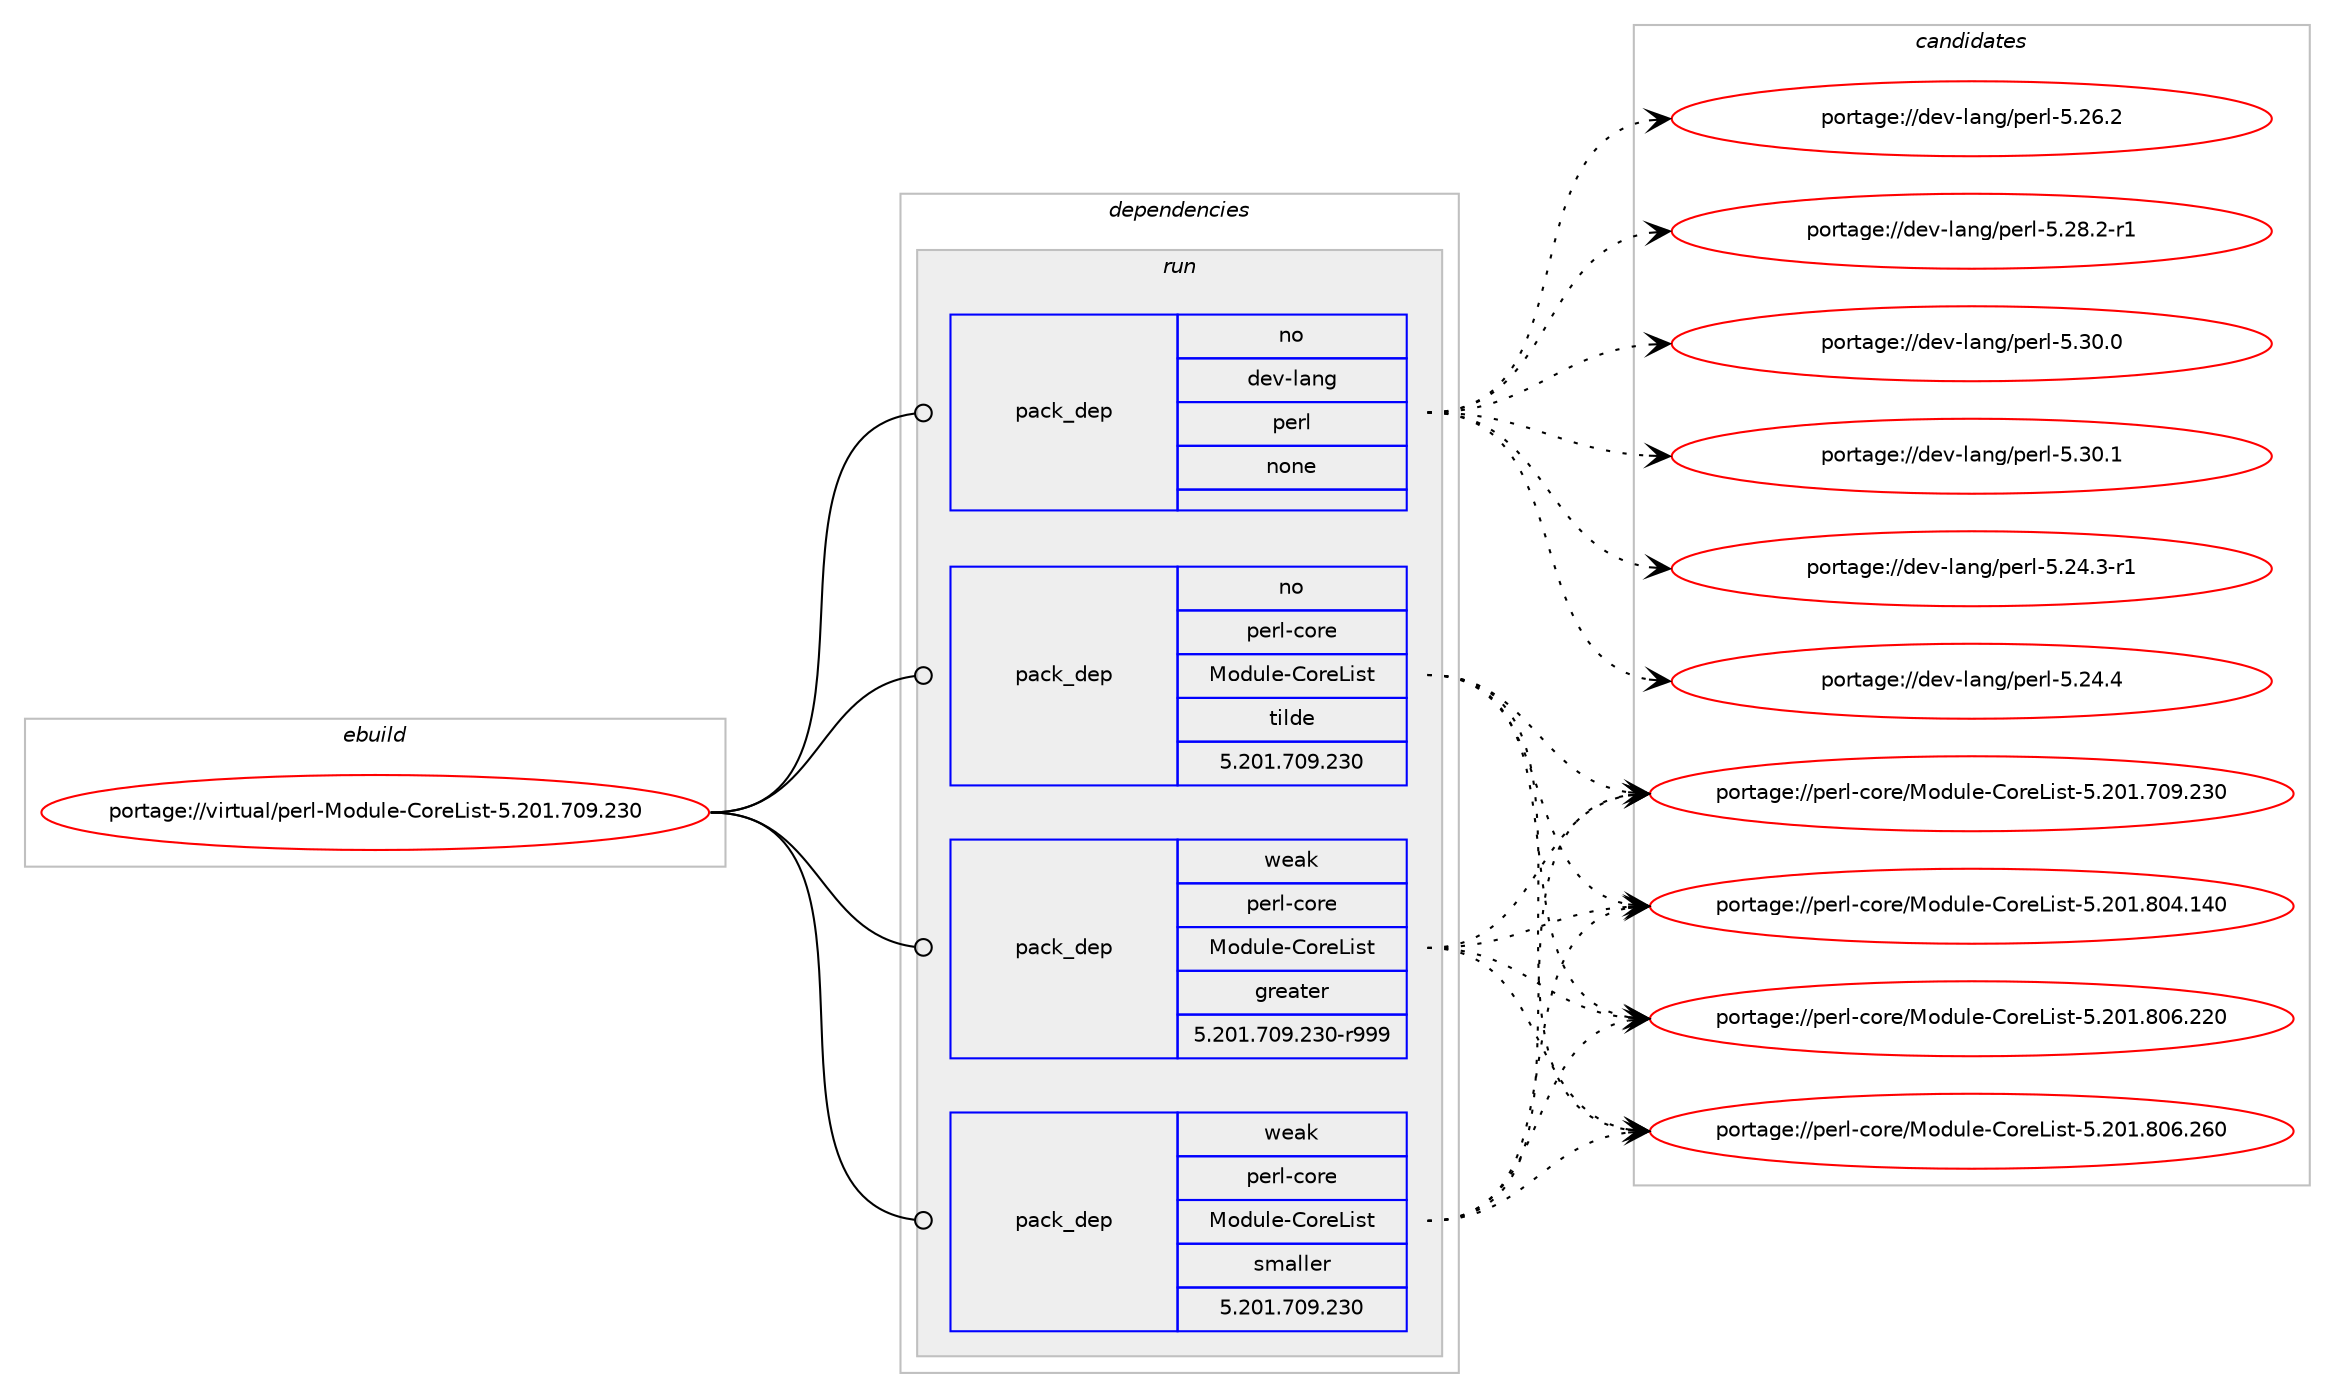digraph prolog {

# *************
# Graph options
# *************

newrank=true;
concentrate=true;
compound=true;
graph [rankdir=LR,fontname=Helvetica,fontsize=10,ranksep=1.5];#, ranksep=2.5, nodesep=0.2];
edge  [arrowhead=vee];
node  [fontname=Helvetica,fontsize=10];

# **********
# The ebuild
# **********

subgraph cluster_leftcol {
color=gray;
rank=same;
label=<<i>ebuild</i>>;
id [label="portage://virtual/perl-Module-CoreList-5.201.709.230", color=red, width=4, href="../virtual/perl-Module-CoreList-5.201.709.230.svg"];
}

# ****************
# The dependencies
# ****************

subgraph cluster_midcol {
color=gray;
label=<<i>dependencies</i>>;
subgraph cluster_compile {
fillcolor="#eeeeee";
style=filled;
label=<<i>compile</i>>;
}
subgraph cluster_compileandrun {
fillcolor="#eeeeee";
style=filled;
label=<<i>compile and run</i>>;
}
subgraph cluster_run {
fillcolor="#eeeeee";
style=filled;
label=<<i>run</i>>;
subgraph pack322514 {
dependency435066 [label=<<TABLE BORDER="0" CELLBORDER="1" CELLSPACING="0" CELLPADDING="4" WIDTH="220"><TR><TD ROWSPAN="6" CELLPADDING="30">pack_dep</TD></TR><TR><TD WIDTH="110">no</TD></TR><TR><TD>dev-lang</TD></TR><TR><TD>perl</TD></TR><TR><TD>none</TD></TR><TR><TD></TD></TR></TABLE>>, shape=none, color=blue];
}
id:e -> dependency435066:w [weight=20,style="solid",arrowhead="odot"];
subgraph pack322515 {
dependency435067 [label=<<TABLE BORDER="0" CELLBORDER="1" CELLSPACING="0" CELLPADDING="4" WIDTH="220"><TR><TD ROWSPAN="6" CELLPADDING="30">pack_dep</TD></TR><TR><TD WIDTH="110">no</TD></TR><TR><TD>perl-core</TD></TR><TR><TD>Module-CoreList</TD></TR><TR><TD>tilde</TD></TR><TR><TD>5.201.709.230</TD></TR></TABLE>>, shape=none, color=blue];
}
id:e -> dependency435067:w [weight=20,style="solid",arrowhead="odot"];
subgraph pack322516 {
dependency435068 [label=<<TABLE BORDER="0" CELLBORDER="1" CELLSPACING="0" CELLPADDING="4" WIDTH="220"><TR><TD ROWSPAN="6" CELLPADDING="30">pack_dep</TD></TR><TR><TD WIDTH="110">weak</TD></TR><TR><TD>perl-core</TD></TR><TR><TD>Module-CoreList</TD></TR><TR><TD>greater</TD></TR><TR><TD>5.201.709.230-r999</TD></TR></TABLE>>, shape=none, color=blue];
}
id:e -> dependency435068:w [weight=20,style="solid",arrowhead="odot"];
subgraph pack322517 {
dependency435069 [label=<<TABLE BORDER="0" CELLBORDER="1" CELLSPACING="0" CELLPADDING="4" WIDTH="220"><TR><TD ROWSPAN="6" CELLPADDING="30">pack_dep</TD></TR><TR><TD WIDTH="110">weak</TD></TR><TR><TD>perl-core</TD></TR><TR><TD>Module-CoreList</TD></TR><TR><TD>smaller</TD></TR><TR><TD>5.201.709.230</TD></TR></TABLE>>, shape=none, color=blue];
}
id:e -> dependency435069:w [weight=20,style="solid",arrowhead="odot"];
}
}

# **************
# The candidates
# **************

subgraph cluster_choices {
rank=same;
color=gray;
label=<<i>candidates</i>>;

subgraph choice322514 {
color=black;
nodesep=1;
choiceportage100101118451089711010347112101114108455346505246514511449 [label="portage://dev-lang/perl-5.24.3-r1", color=red, width=4,href="../dev-lang/perl-5.24.3-r1.svg"];
choiceportage10010111845108971101034711210111410845534650524652 [label="portage://dev-lang/perl-5.24.4", color=red, width=4,href="../dev-lang/perl-5.24.4.svg"];
choiceportage10010111845108971101034711210111410845534650544650 [label="portage://dev-lang/perl-5.26.2", color=red, width=4,href="../dev-lang/perl-5.26.2.svg"];
choiceportage100101118451089711010347112101114108455346505646504511449 [label="portage://dev-lang/perl-5.28.2-r1", color=red, width=4,href="../dev-lang/perl-5.28.2-r1.svg"];
choiceportage10010111845108971101034711210111410845534651484648 [label="portage://dev-lang/perl-5.30.0", color=red, width=4,href="../dev-lang/perl-5.30.0.svg"];
choiceportage10010111845108971101034711210111410845534651484649 [label="portage://dev-lang/perl-5.30.1", color=red, width=4,href="../dev-lang/perl-5.30.1.svg"];
dependency435066:e -> choiceportage100101118451089711010347112101114108455346505246514511449:w [style=dotted,weight="100"];
dependency435066:e -> choiceportage10010111845108971101034711210111410845534650524652:w [style=dotted,weight="100"];
dependency435066:e -> choiceportage10010111845108971101034711210111410845534650544650:w [style=dotted,weight="100"];
dependency435066:e -> choiceportage100101118451089711010347112101114108455346505646504511449:w [style=dotted,weight="100"];
dependency435066:e -> choiceportage10010111845108971101034711210111410845534651484648:w [style=dotted,weight="100"];
dependency435066:e -> choiceportage10010111845108971101034711210111410845534651484649:w [style=dotted,weight="100"];
}
subgraph choice322515 {
color=black;
nodesep=1;
choiceportage112101114108459911111410147771111001171081014567111114101761051151164553465048494655485746505148 [label="portage://perl-core/Module-CoreList-5.201.709.230", color=red, width=4,href="../perl-core/Module-CoreList-5.201.709.230.svg"];
choiceportage112101114108459911111410147771111001171081014567111114101761051151164553465048494656485246495248 [label="portage://perl-core/Module-CoreList-5.201.804.140", color=red, width=4,href="../perl-core/Module-CoreList-5.201.804.140.svg"];
choiceportage112101114108459911111410147771111001171081014567111114101761051151164553465048494656485446505048 [label="portage://perl-core/Module-CoreList-5.201.806.220", color=red, width=4,href="../perl-core/Module-CoreList-5.201.806.220.svg"];
choiceportage112101114108459911111410147771111001171081014567111114101761051151164553465048494656485446505448 [label="portage://perl-core/Module-CoreList-5.201.806.260", color=red, width=4,href="../perl-core/Module-CoreList-5.201.806.260.svg"];
dependency435067:e -> choiceportage112101114108459911111410147771111001171081014567111114101761051151164553465048494655485746505148:w [style=dotted,weight="100"];
dependency435067:e -> choiceportage112101114108459911111410147771111001171081014567111114101761051151164553465048494656485246495248:w [style=dotted,weight="100"];
dependency435067:e -> choiceportage112101114108459911111410147771111001171081014567111114101761051151164553465048494656485446505048:w [style=dotted,weight="100"];
dependency435067:e -> choiceportage112101114108459911111410147771111001171081014567111114101761051151164553465048494656485446505448:w [style=dotted,weight="100"];
}
subgraph choice322516 {
color=black;
nodesep=1;
choiceportage112101114108459911111410147771111001171081014567111114101761051151164553465048494655485746505148 [label="portage://perl-core/Module-CoreList-5.201.709.230", color=red, width=4,href="../perl-core/Module-CoreList-5.201.709.230.svg"];
choiceportage112101114108459911111410147771111001171081014567111114101761051151164553465048494656485246495248 [label="portage://perl-core/Module-CoreList-5.201.804.140", color=red, width=4,href="../perl-core/Module-CoreList-5.201.804.140.svg"];
choiceportage112101114108459911111410147771111001171081014567111114101761051151164553465048494656485446505048 [label="portage://perl-core/Module-CoreList-5.201.806.220", color=red, width=4,href="../perl-core/Module-CoreList-5.201.806.220.svg"];
choiceportage112101114108459911111410147771111001171081014567111114101761051151164553465048494656485446505448 [label="portage://perl-core/Module-CoreList-5.201.806.260", color=red, width=4,href="../perl-core/Module-CoreList-5.201.806.260.svg"];
dependency435068:e -> choiceportage112101114108459911111410147771111001171081014567111114101761051151164553465048494655485746505148:w [style=dotted,weight="100"];
dependency435068:e -> choiceportage112101114108459911111410147771111001171081014567111114101761051151164553465048494656485246495248:w [style=dotted,weight="100"];
dependency435068:e -> choiceportage112101114108459911111410147771111001171081014567111114101761051151164553465048494656485446505048:w [style=dotted,weight="100"];
dependency435068:e -> choiceportage112101114108459911111410147771111001171081014567111114101761051151164553465048494656485446505448:w [style=dotted,weight="100"];
}
subgraph choice322517 {
color=black;
nodesep=1;
choiceportage112101114108459911111410147771111001171081014567111114101761051151164553465048494655485746505148 [label="portage://perl-core/Module-CoreList-5.201.709.230", color=red, width=4,href="../perl-core/Module-CoreList-5.201.709.230.svg"];
choiceportage112101114108459911111410147771111001171081014567111114101761051151164553465048494656485246495248 [label="portage://perl-core/Module-CoreList-5.201.804.140", color=red, width=4,href="../perl-core/Module-CoreList-5.201.804.140.svg"];
choiceportage112101114108459911111410147771111001171081014567111114101761051151164553465048494656485446505048 [label="portage://perl-core/Module-CoreList-5.201.806.220", color=red, width=4,href="../perl-core/Module-CoreList-5.201.806.220.svg"];
choiceportage112101114108459911111410147771111001171081014567111114101761051151164553465048494656485446505448 [label="portage://perl-core/Module-CoreList-5.201.806.260", color=red, width=4,href="../perl-core/Module-CoreList-5.201.806.260.svg"];
dependency435069:e -> choiceportage112101114108459911111410147771111001171081014567111114101761051151164553465048494655485746505148:w [style=dotted,weight="100"];
dependency435069:e -> choiceportage112101114108459911111410147771111001171081014567111114101761051151164553465048494656485246495248:w [style=dotted,weight="100"];
dependency435069:e -> choiceportage112101114108459911111410147771111001171081014567111114101761051151164553465048494656485446505048:w [style=dotted,weight="100"];
dependency435069:e -> choiceportage112101114108459911111410147771111001171081014567111114101761051151164553465048494656485446505448:w [style=dotted,weight="100"];
}
}

}
